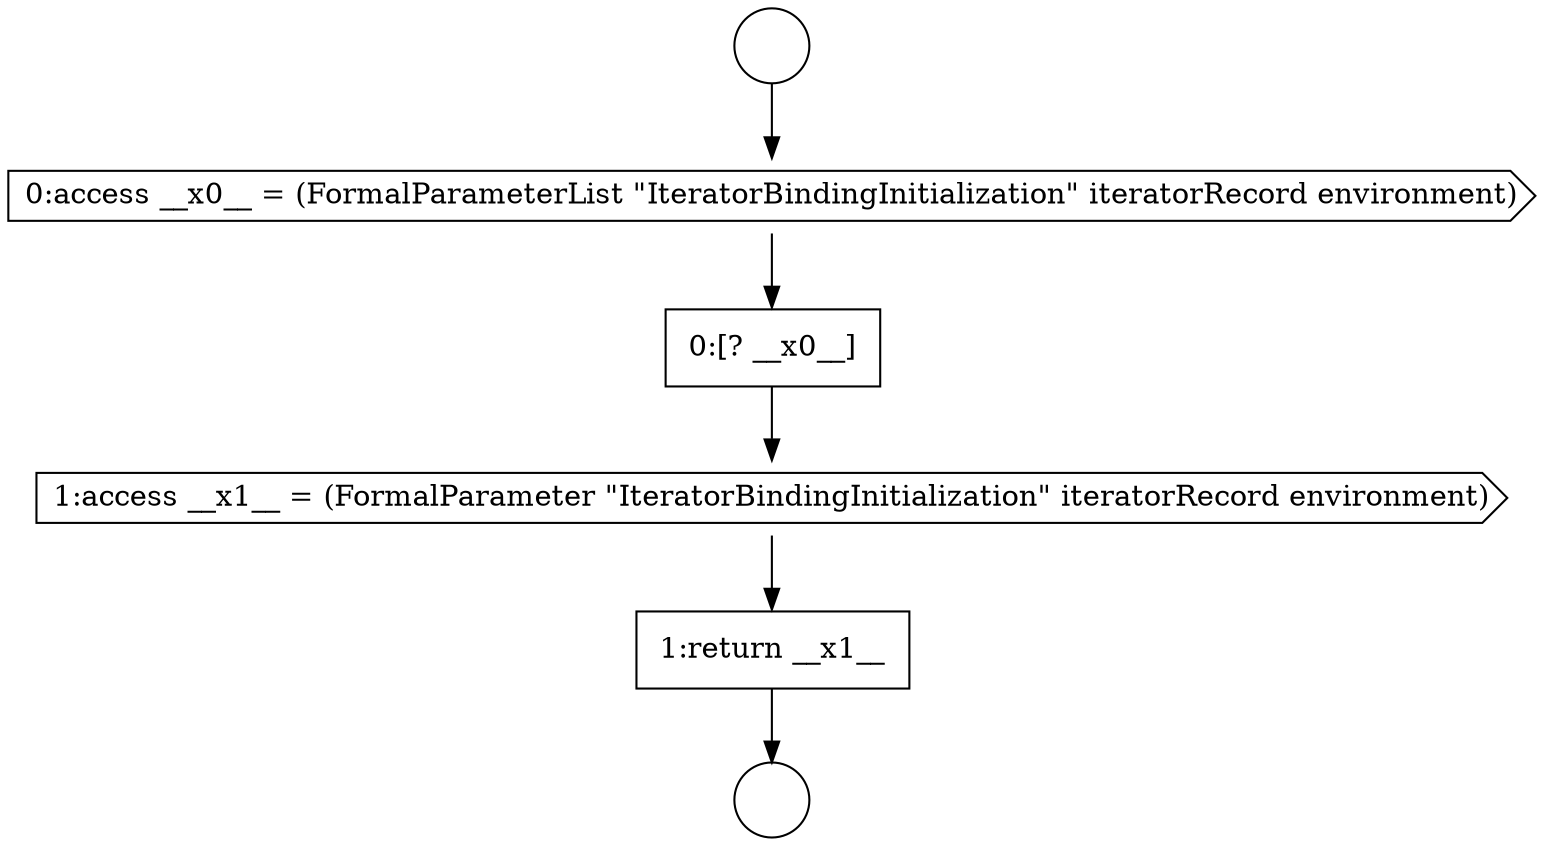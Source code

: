 digraph {
  node8182 [shape=none, margin=0, label=<<font color="black">
    <table border="0" cellborder="1" cellspacing="0" cellpadding="10">
      <tr><td align="left">1:return __x1__</td></tr>
    </table>
  </font>> color="black" fillcolor="white" style=filled]
  node8178 [shape=circle label=" " color="black" fillcolor="white" style=filled]
  node8181 [shape=cds, label=<<font color="black">1:access __x1__ = (FormalParameter &quot;IteratorBindingInitialization&quot; iteratorRecord environment)</font>> color="black" fillcolor="white" style=filled]
  node8177 [shape=circle label=" " color="black" fillcolor="white" style=filled]
  node8180 [shape=none, margin=0, label=<<font color="black">
    <table border="0" cellborder="1" cellspacing="0" cellpadding="10">
      <tr><td align="left">0:[? __x0__]</td></tr>
    </table>
  </font>> color="black" fillcolor="white" style=filled]
  node8179 [shape=cds, label=<<font color="black">0:access __x0__ = (FormalParameterList &quot;IteratorBindingInitialization&quot; iteratorRecord environment)</font>> color="black" fillcolor="white" style=filled]
  node8182 -> node8178 [ color="black"]
  node8177 -> node8179 [ color="black"]
  node8179 -> node8180 [ color="black"]
  node8181 -> node8182 [ color="black"]
  node8180 -> node8181 [ color="black"]
}
